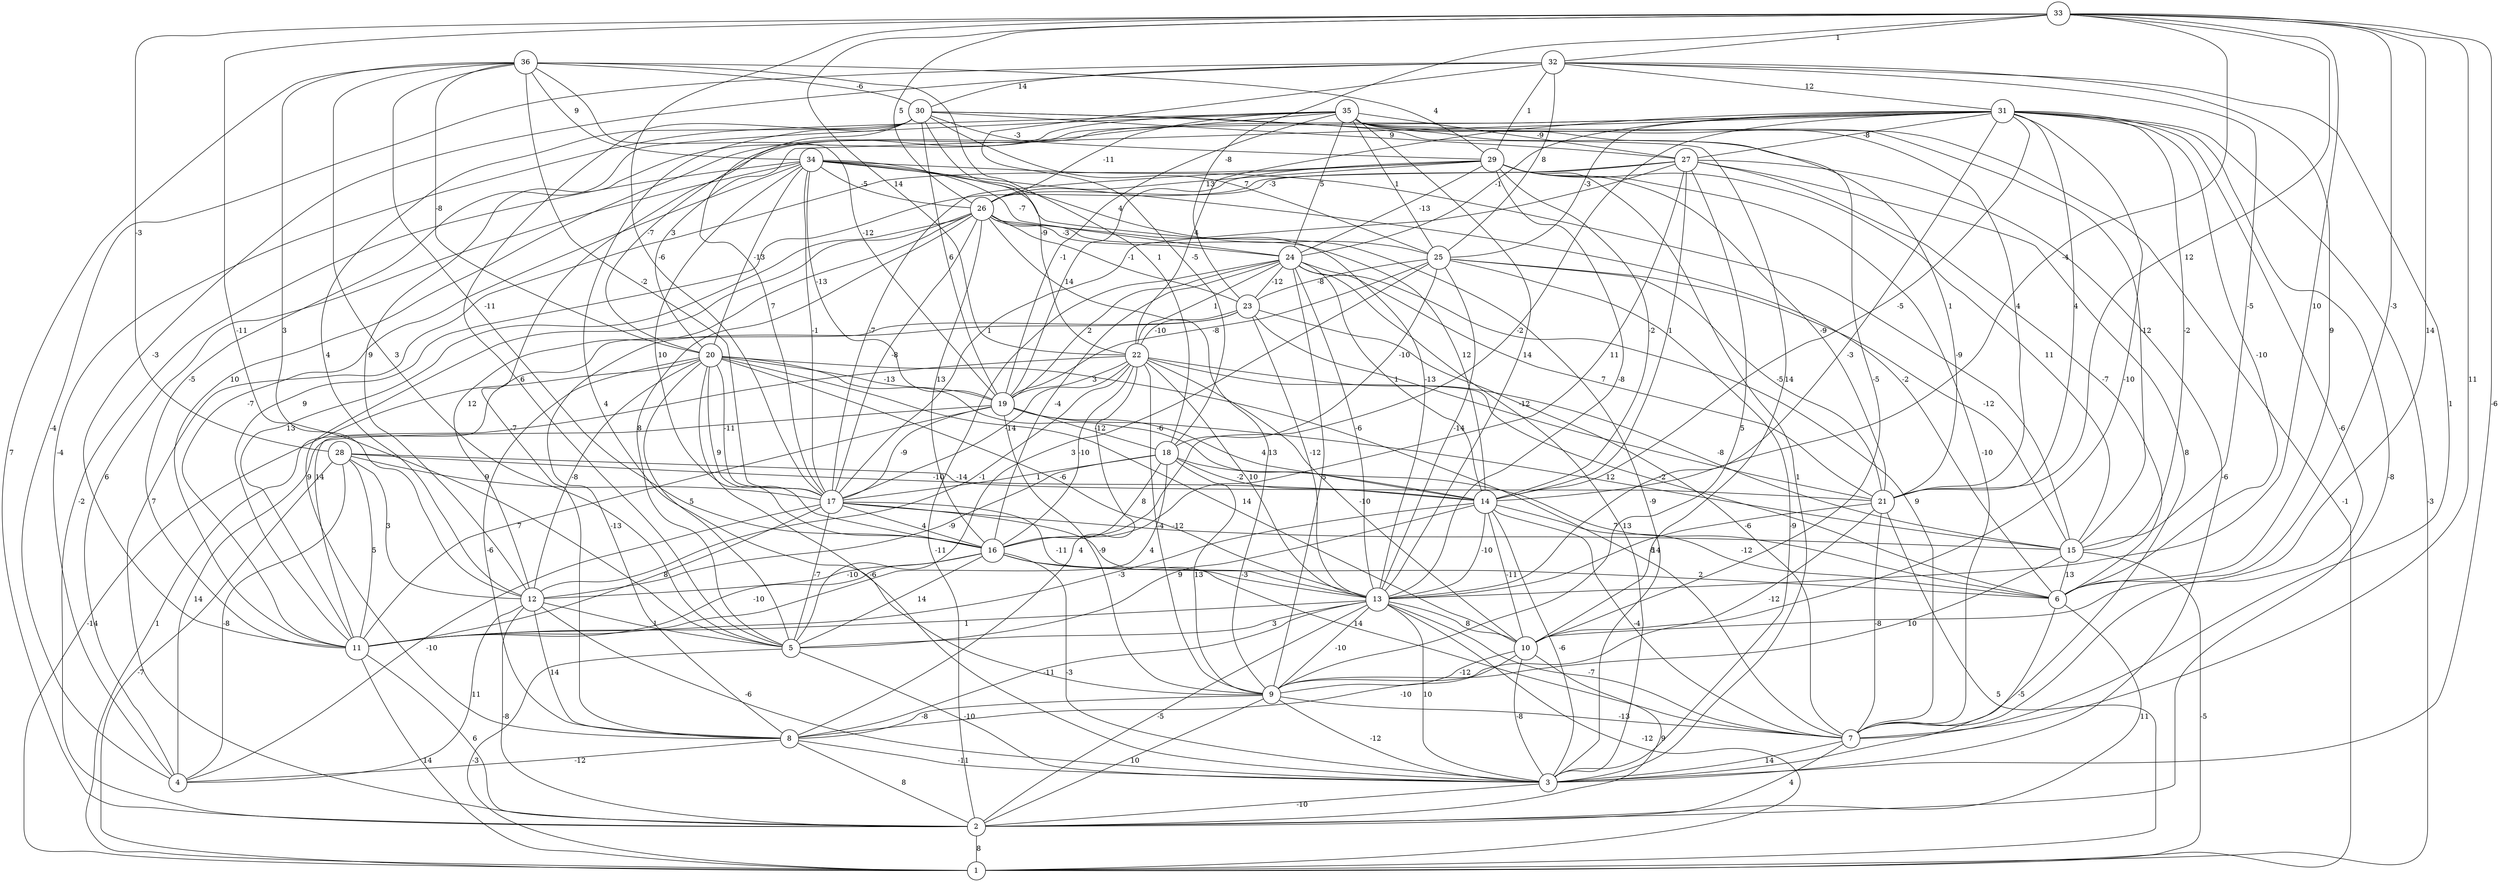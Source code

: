 graph { 
	 fontname="Helvetica,Arial,sans-serif" 
	 node [shape = circle]; 
	 36 -- 2 [label = "7"];
	 36 -- 5 [label = "3"];
	 36 -- 12 [label = "3"];
	 36 -- 16 [label = "-11"];
	 36 -- 17 [label = "-2"];
	 36 -- 18 [label = "1"];
	 36 -- 19 [label = "-12"];
	 36 -- 20 [label = "-8"];
	 36 -- 29 [label = "4"];
	 36 -- 30 [label = "-6"];
	 36 -- 34 [label = "9"];
	 35 -- 1 [label = "-1"];
	 35 -- 4 [label = "-4"];
	 35 -- 10 [label = "-5"];
	 35 -- 11 [label = "-5"];
	 35 -- 12 [label = "9"];
	 35 -- 13 [label = "14"];
	 35 -- 15 [label = "-12"];
	 35 -- 19 [label = "-1"];
	 35 -- 20 [label = "-7"];
	 35 -- 21 [label = "4"];
	 35 -- 24 [label = "5"];
	 35 -- 25 [label = "1"];
	 35 -- 26 [label = "-11"];
	 35 -- 27 [label = "-9"];
	 34 -- 2 [label = "-2"];
	 34 -- 4 [label = "6"];
	 34 -- 6 [label = "-2"];
	 34 -- 11 [label = "-7"];
	 34 -- 13 [label = "-13"];
	 34 -- 15 [label = "-9"];
	 34 -- 16 [label = "10"];
	 34 -- 17 [label = "-1"];
	 34 -- 19 [label = "-13"];
	 34 -- 20 [label = "-13"];
	 34 -- 24 [label = "-7"];
	 34 -- 25 [label = "4"];
	 34 -- 26 [label = "-5"];
	 33 -- 3 [label = "-6"];
	 33 -- 5 [label = "-11"];
	 33 -- 6 [label = "-3"];
	 33 -- 7 [label = "11"];
	 33 -- 10 [label = "14"];
	 33 -- 13 [label = "10"];
	 33 -- 14 [label = "-4"];
	 33 -- 17 [label = "-6"];
	 33 -- 21 [label = "12"];
	 33 -- 22 [label = "14"];
	 33 -- 23 [label = "-8"];
	 33 -- 26 [label = "5"];
	 33 -- 28 [label = "-3"];
	 33 -- 32 [label = "1"];
	 32 -- 4 [label = "-4"];
	 32 -- 6 [label = "9"];
	 32 -- 7 [label = "1"];
	 32 -- 11 [label = "-3"];
	 32 -- 15 [label = "-5"];
	 32 -- 18 [label = "-5"];
	 32 -- 25 [label = "8"];
	 32 -- 29 [label = "1"];
	 32 -- 30 [label = "14"];
	 32 -- 31 [label = "12"];
	 31 -- 1 [label = "-3"];
	 31 -- 2 [label = "-8"];
	 31 -- 6 [label = "-10"];
	 31 -- 7 [label = "-6"];
	 31 -- 8 [label = "-7"];
	 31 -- 10 [label = "-10"];
	 31 -- 11 [label = "10"];
	 31 -- 13 [label = "-3"];
	 31 -- 14 [label = "-5"];
	 31 -- 15 [label = "-2"];
	 31 -- 16 [label = "-2"];
	 31 -- 20 [label = "3"];
	 31 -- 21 [label = "4"];
	 31 -- 22 [label = "4"];
	 31 -- 24 [label = "-1"];
	 31 -- 25 [label = "-3"];
	 31 -- 27 [label = "-8"];
	 30 -- 5 [label = "6"];
	 30 -- 9 [label = "4"];
	 30 -- 10 [label = "14"];
	 30 -- 12 [label = "4"];
	 30 -- 17 [label = "7"];
	 30 -- 19 [label = "6"];
	 30 -- 21 [label = "1"];
	 30 -- 22 [label = "-9"];
	 30 -- 25 [label = "7"];
	 30 -- 27 [label = "9"];
	 30 -- 29 [label = "-3"];
	 29 -- 2 [label = "7"];
	 29 -- 3 [label = "1"];
	 29 -- 7 [label = "-10"];
	 29 -- 13 [label = "-8"];
	 29 -- 14 [label = "-2"];
	 29 -- 15 [label = "11"];
	 29 -- 17 [label = "-7"];
	 29 -- 19 [label = "14"];
	 29 -- 21 [label = "-9"];
	 29 -- 24 [label = "-13"];
	 29 -- 26 [label = "13"];
	 28 -- 1 [label = "-7"];
	 28 -- 4 [label = "-8"];
	 28 -- 11 [label = "5"];
	 28 -- 12 [label = "3"];
	 28 -- 14 [label = "-10"];
	 28 -- 17 [label = "9"];
	 28 -- 21 [label = "-14"];
	 27 -- 3 [label = "-6"];
	 27 -- 6 [label = "-7"];
	 27 -- 7 [label = "8"];
	 27 -- 9 [label = "5"];
	 27 -- 11 [label = "9"];
	 27 -- 14 [label = "1"];
	 27 -- 16 [label = "11"];
	 27 -- 17 [label = "1"];
	 27 -- 26 [label = "-3"];
	 26 -- 3 [label = "-9"];
	 26 -- 5 [label = "8"];
	 26 -- 8 [label = "9"];
	 26 -- 9 [label = "13"];
	 26 -- 11 [label = "13"];
	 26 -- 12 [label = "12"];
	 26 -- 14 [label = "12"];
	 26 -- 16 [label = "13"];
	 26 -- 17 [label = "-8"];
	 26 -- 23 [label = "-1"];
	 26 -- 24 [label = "-3"];
	 25 -- 3 [label = "-9"];
	 25 -- 5 [label = "3"];
	 25 -- 13 [label = "-14"];
	 25 -- 15 [label = "-12"];
	 25 -- 18 [label = "-10"];
	 25 -- 19 [label = "-8"];
	 25 -- 21 [label = "-5"];
	 25 -- 23 [label = "-8"];
	 24 -- 2 [label = "-11"];
	 24 -- 3 [label = "13"];
	 24 -- 7 [label = "9"];
	 24 -- 9 [label = "5"];
	 24 -- 13 [label = "-6"];
	 24 -- 14 [label = "1"];
	 24 -- 16 [label = "-4"];
	 24 -- 19 [label = "2"];
	 24 -- 21 [label = "7"];
	 24 -- 22 [label = "1"];
	 24 -- 23 [label = "-12"];
	 23 -- 7 [label = "-6"];
	 23 -- 8 [label = "-13"];
	 23 -- 11 [label = "14"];
	 23 -- 13 [label = "-12"];
	 23 -- 21 [label = "-12"];
	 23 -- 22 [label = "-10"];
	 22 -- 1 [label = "1"];
	 22 -- 6 [label = "-2"];
	 22 -- 8 [label = "4"];
	 22 -- 9 [label = "-4"];
	 22 -- 10 [label = "-10"];
	 22 -- 12 [label = "-1"];
	 22 -- 13 [label = "10"];
	 22 -- 15 [label = "-8"];
	 22 -- 16 [label = "-10"];
	 22 -- 17 [label = "-14"];
	 22 -- 19 [label = "3"];
	 21 -- 1 [label = "5"];
	 21 -- 7 [label = "-8"];
	 21 -- 9 [label = "-12"];
	 21 -- 13 [label = "-14"];
	 20 -- 1 [label = "-14"];
	 20 -- 3 [label = "-6"];
	 20 -- 5 [label = "5"];
	 20 -- 7 [label = "5"];
	 20 -- 8 [label = "-6"];
	 20 -- 10 [label = "14"];
	 20 -- 12 [label = "-8"];
	 20 -- 13 [label = "-6"];
	 20 -- 14 [label = "-6"];
	 20 -- 16 [label = "9"];
	 20 -- 17 [label = "-11"];
	 20 -- 19 [label = "-13"];
	 19 -- 4 [label = "14"];
	 19 -- 9 [label = "-9"];
	 19 -- 11 [label = "7"];
	 19 -- 14 [label = "4"];
	 19 -- 15 [label = "12"];
	 19 -- 17 [label = "-9"];
	 19 -- 18 [label = "-12"];
	 18 -- 6 [label = "7"];
	 18 -- 9 [label = "13"];
	 18 -- 11 [label = "4"];
	 18 -- 12 [label = "-9"];
	 18 -- 14 [label = "-2"];
	 18 -- 16 [label = "8"];
	 18 -- 17 [label = "1"];
	 17 -- 4 [label = "-10"];
	 17 -- 5 [label = "-7"];
	 17 -- 7 [label = "14"];
	 17 -- 11 [label = "8"];
	 17 -- 13 [label = "-11"];
	 17 -- 15 [label = "-12"];
	 17 -- 16 [label = "4"];
	 16 -- 3 [label = "-3"];
	 16 -- 5 [label = "14"];
	 16 -- 6 [label = "2"];
	 16 -- 11 [label = "-10"];
	 16 -- 12 [label = "-10"];
	 16 -- 13 [label = "-3"];
	 15 -- 1 [label = "-5"];
	 15 -- 6 [label = "13"];
	 15 -- 9 [label = "10"];
	 14 -- 3 [label = "-6"];
	 14 -- 5 [label = "9"];
	 14 -- 6 [label = "-12"];
	 14 -- 7 [label = "-4"];
	 14 -- 10 [label = "-11"];
	 14 -- 11 [label = "-3"];
	 14 -- 13 [label = "-10"];
	 13 -- 1 [label = "-12"];
	 13 -- 2 [label = "-5"];
	 13 -- 3 [label = "10"];
	 13 -- 5 [label = "3"];
	 13 -- 7 [label = "-7"];
	 13 -- 8 [label = "-11"];
	 13 -- 9 [label = "-10"];
	 13 -- 10 [label = "8"];
	 13 -- 11 [label = "1"];
	 12 -- 2 [label = "-8"];
	 12 -- 3 [label = "-6"];
	 12 -- 4 [label = "11"];
	 12 -- 5 [label = "1"];
	 12 -- 8 [label = "14"];
	 11 -- 1 [label = "14"];
	 11 -- 2 [label = "6"];
	 10 -- 2 [label = "9"];
	 10 -- 3 [label = "-8"];
	 10 -- 8 [label = "-10"];
	 10 -- 9 [label = "-12"];
	 9 -- 2 [label = "10"];
	 9 -- 3 [label = "-12"];
	 9 -- 7 [label = "-13"];
	 9 -- 8 [label = "-8"];
	 8 -- 2 [label = "8"];
	 8 -- 3 [label = "-11"];
	 8 -- 4 [label = "-12"];
	 7 -- 2 [label = "4"];
	 7 -- 3 [label = "14"];
	 6 -- 2 [label = "11"];
	 6 -- 3 [label = "-5"];
	 5 -- 1 [label = "-3"];
	 5 -- 3 [label = "-10"];
	 3 -- 2 [label = "-10"];
	 2 -- 1 [label = "8"];
	 1;
	 2;
	 3;
	 4;
	 5;
	 6;
	 7;
	 8;
	 9;
	 10;
	 11;
	 12;
	 13;
	 14;
	 15;
	 16;
	 17;
	 18;
	 19;
	 20;
	 21;
	 22;
	 23;
	 24;
	 25;
	 26;
	 27;
	 28;
	 29;
	 30;
	 31;
	 32;
	 33;
	 34;
	 35;
	 36;
}
